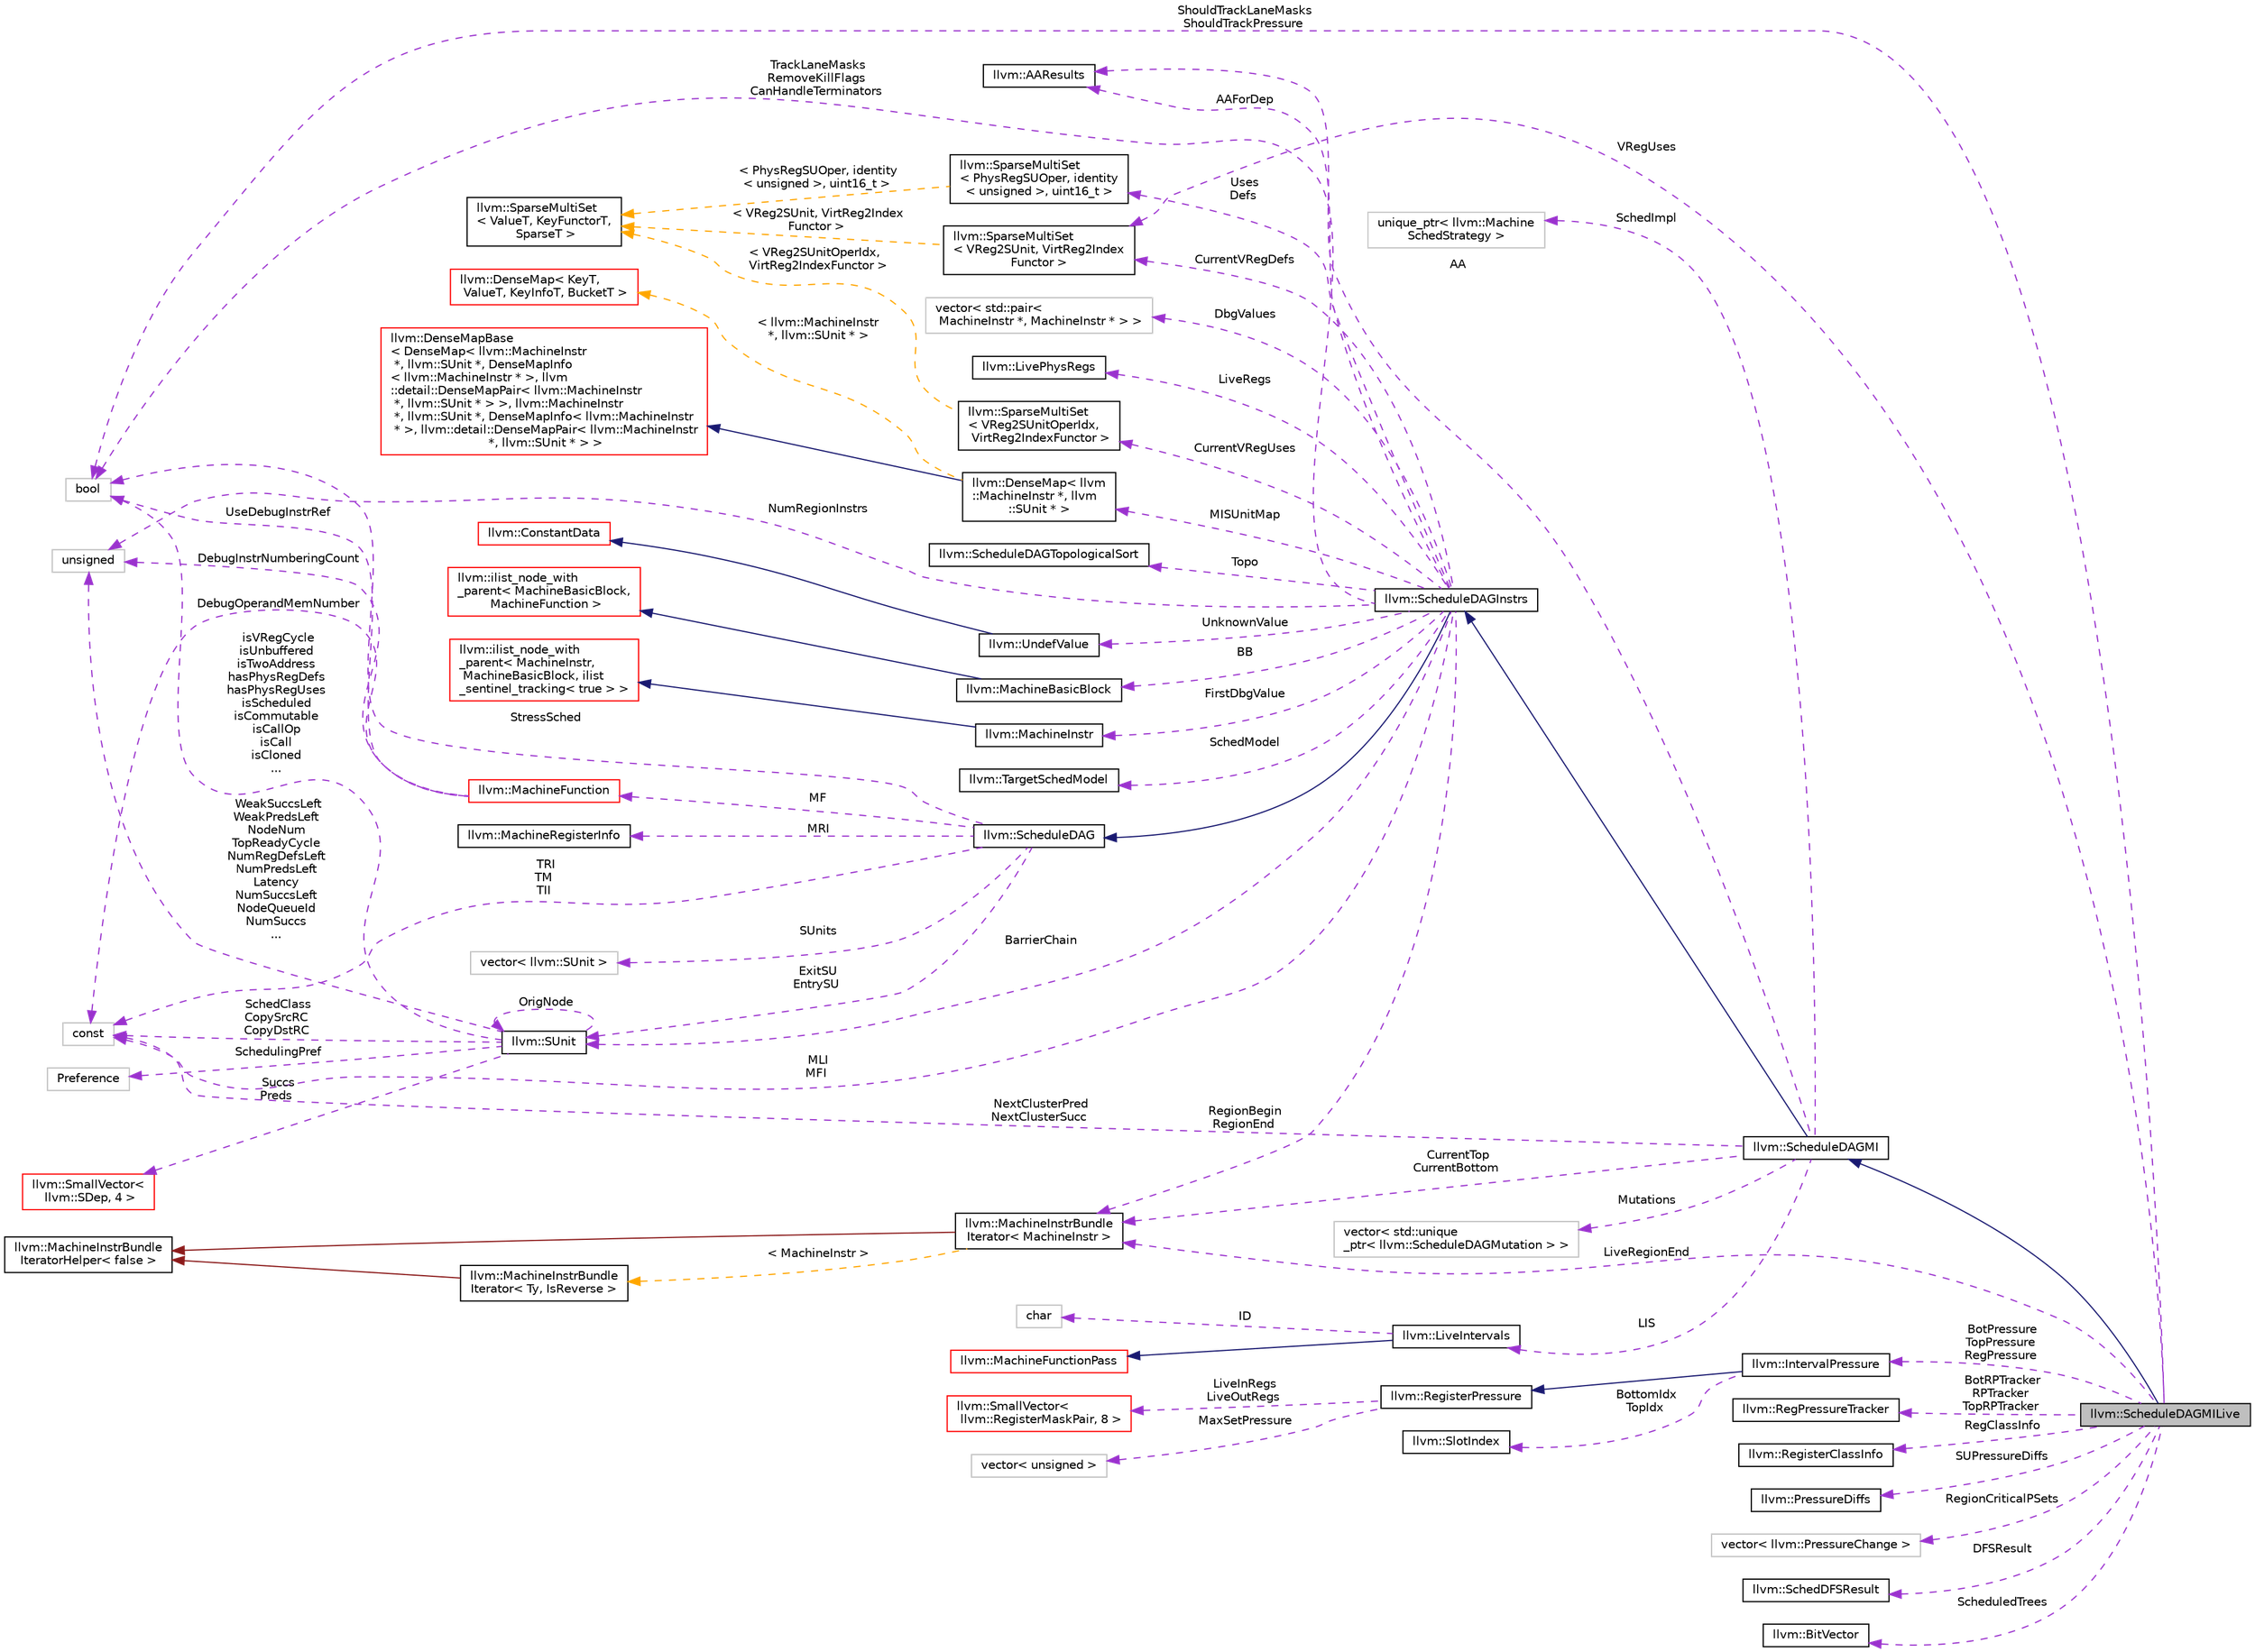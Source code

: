 digraph "llvm::ScheduleDAGMILive"
{
 // LATEX_PDF_SIZE
  bgcolor="transparent";
  edge [fontname="Helvetica",fontsize="10",labelfontname="Helvetica",labelfontsize="10"];
  node [fontname="Helvetica",fontsize="10",shape=record];
  rankdir="LR";
  Node1 [label="llvm::ScheduleDAGMILive",height=0.2,width=0.4,color="black", fillcolor="grey75", style="filled", fontcolor="black",tooltip="ScheduleDAGMILive is an implementation of ScheduleDAGInstrs that schedules machine instructions while..."];
  Node2 -> Node1 [dir="back",color="midnightblue",fontsize="10",style="solid",fontname="Helvetica"];
  Node2 [label="llvm::ScheduleDAGMI",height=0.2,width=0.4,color="black",URL="$classllvm_1_1ScheduleDAGMI.html",tooltip="ScheduleDAGMI is an implementation of ScheduleDAGInstrs that simply schedules machine instructions ac..."];
  Node3 -> Node2 [dir="back",color="midnightblue",fontsize="10",style="solid",fontname="Helvetica"];
  Node3 [label="llvm::ScheduleDAGInstrs",height=0.2,width=0.4,color="black",URL="$classllvm_1_1ScheduleDAGInstrs.html",tooltip="A ScheduleDAG for scheduling lists of MachineInstr."];
  Node4 -> Node3 [dir="back",color="midnightblue",fontsize="10",style="solid",fontname="Helvetica"];
  Node4 [label="llvm::ScheduleDAG",height=0.2,width=0.4,color="black",URL="$classllvm_1_1ScheduleDAG.html",tooltip=" "];
  Node5 -> Node4 [dir="back",color="darkorchid3",fontsize="10",style="dashed",label=" MF" ,fontname="Helvetica"];
  Node5 [label="llvm::MachineFunction",height=0.2,width=0.4,color="red",URL="$classllvm_1_1MachineFunction.html",tooltip=" "];
  Node20 -> Node5 [dir="back",color="darkorchid3",fontsize="10",style="dashed",label=" UseDebugInstrRef" ,fontname="Helvetica"];
  Node20 [label="bool",height=0.2,width=0.4,color="grey75",tooltip=" "];
  Node21 -> Node5 [dir="back",color="darkorchid3",fontsize="10",style="dashed",label=" DebugOperandMemNumber" ,fontname="Helvetica"];
  Node21 [label="const",height=0.2,width=0.4,color="grey75",tooltip=" "];
  Node22 -> Node5 [dir="back",color="darkorchid3",fontsize="10",style="dashed",label=" DebugInstrNumberingCount" ,fontname="Helvetica"];
  Node22 [label="unsigned",height=0.2,width=0.4,color="grey75",tooltip=" "];
  Node26 -> Node4 [dir="back",color="darkorchid3",fontsize="10",style="dashed",label=" ExitSU\nEntrySU" ,fontname="Helvetica"];
  Node26 [label="llvm::SUnit",height=0.2,width=0.4,color="black",URL="$classllvm_1_1SUnit.html",tooltip="Scheduling unit. This is a node in the scheduling DAG."];
  Node27 -> Node26 [dir="back",color="darkorchid3",fontsize="10",style="dashed",label=" Succs\nPreds" ,fontname="Helvetica"];
  Node27 [label="llvm::SmallVector\<\l llvm::SDep, 4 \>",height=0.2,width=0.4,color="red",URL="$classllvm_1_1SmallVector.html",tooltip=" "];
  Node26 -> Node26 [dir="back",color="darkorchid3",fontsize="10",style="dashed",label=" OrigNode" ,fontname="Helvetica"];
  Node20 -> Node26 [dir="back",color="darkorchid3",fontsize="10",style="dashed",label=" isVRegCycle\nisUnbuffered\nisTwoAddress\nhasPhysRegDefs\nhasPhysRegUses\nisScheduled\nisCommutable\nisCallOp\nisCall\nisCloned\n..." ,fontname="Helvetica"];
  Node30 -> Node26 [dir="back",color="darkorchid3",fontsize="10",style="dashed",label=" SchedulingPref" ,fontname="Helvetica"];
  Node30 [label="Preference",height=0.2,width=0.4,color="grey75",tooltip=" "];
  Node22 -> Node26 [dir="back",color="darkorchid3",fontsize="10",style="dashed",label=" WeakSuccsLeft\nWeakPredsLeft\nNodeNum\nTopReadyCycle\nNumRegDefsLeft\nNumPredsLeft\nLatency\nNumSuccsLeft\nNodeQueueId\nNumSuccs\n..." ,fontname="Helvetica"];
  Node21 -> Node26 [dir="back",color="darkorchid3",fontsize="10",style="dashed",label=" SchedClass\nCopySrcRC\nCopyDstRC" ,fontname="Helvetica"];
  Node31 -> Node4 [dir="back",color="darkorchid3",fontsize="10",style="dashed",label=" SUnits" ,fontname="Helvetica"];
  Node31 [label="vector\< llvm::SUnit \>",height=0.2,width=0.4,color="grey75",tooltip=" "];
  Node20 -> Node4 [dir="back",color="darkorchid3",fontsize="10",style="dashed",label=" StressSched" ,fontname="Helvetica"];
  Node32 -> Node4 [dir="back",color="darkorchid3",fontsize="10",style="dashed",label=" MRI" ,fontname="Helvetica"];
  Node32 [label="llvm::MachineRegisterInfo",height=0.2,width=0.4,color="black",URL="$classllvm_1_1MachineRegisterInfo.html",tooltip="MachineRegisterInfo - Keep track of information for virtual and physical registers,..."];
  Node21 -> Node4 [dir="back",color="darkorchid3",fontsize="10",style="dashed",label=" TRI\nTM\nTII" ,fontname="Helvetica"];
  Node33 -> Node3 [dir="back",color="darkorchid3",fontsize="10",style="dashed",label=" MISUnitMap" ,fontname="Helvetica"];
  Node33 [label="llvm::DenseMap\< llvm\l::MachineInstr *, llvm\l::SUnit * \>",height=0.2,width=0.4,color="black",URL="$classllvm_1_1DenseMap.html",tooltip=" "];
  Node34 -> Node33 [dir="back",color="midnightblue",fontsize="10",style="solid",fontname="Helvetica"];
  Node34 [label="llvm::DenseMapBase\l\< DenseMap\< llvm::MachineInstr\l *, llvm::SUnit *, DenseMapInfo\l\< llvm::MachineInstr * \>, llvm\l::detail::DenseMapPair\< llvm::MachineInstr\l *, llvm::SUnit * \> \>, llvm::MachineInstr\l *, llvm::SUnit *, DenseMapInfo\< llvm::MachineInstr\l * \>, llvm::detail::DenseMapPair\< llvm::MachineInstr\l *, llvm::SUnit * \> \>",height=0.2,width=0.4,color="red",URL="$classllvm_1_1DenseMapBase.html",tooltip=" "];
  Node18 -> Node33 [dir="back",color="orange",fontsize="10",style="dashed",label=" \< llvm::MachineInstr\l *, llvm::SUnit * \>" ,fontname="Helvetica"];
  Node18 [label="llvm::DenseMap\< KeyT,\l ValueT, KeyInfoT, BucketT \>",height=0.2,width=0.4,color="red",URL="$classllvm_1_1DenseMap.html",tooltip=" "];
  Node35 -> Node3 [dir="back",color="darkorchid3",fontsize="10",style="dashed",label=" RegionBegin\nRegionEnd" ,fontname="Helvetica"];
  Node35 [label="llvm::MachineInstrBundle\lIterator\< MachineInstr \>",height=0.2,width=0.4,color="black",URL="$classllvm_1_1MachineInstrBundleIterator.html",tooltip=" "];
  Node36 -> Node35 [dir="back",color="firebrick4",fontsize="10",style="solid",fontname="Helvetica"];
  Node36 [label="llvm::MachineInstrBundle\lIteratorHelper\< false \>",height=0.2,width=0.4,color="black",URL="$structllvm_1_1MachineInstrBundleIteratorHelper_3_01false_01_4.html",tooltip=" "];
  Node37 -> Node35 [dir="back",color="orange",fontsize="10",style="dashed",label=" \< MachineInstr \>" ,fontname="Helvetica"];
  Node37 [label="llvm::MachineInstrBundle\lIterator\< Ty, IsReverse \>",height=0.2,width=0.4,color="black",URL="$classllvm_1_1MachineInstrBundleIterator.html",tooltip="MachineBasicBlock iterator that automatically skips over MIs that are inside bundles (i...."];
  Node36 -> Node37 [dir="back",color="firebrick4",fontsize="10",style="solid",fontname="Helvetica"];
  Node38 -> Node3 [dir="back",color="darkorchid3",fontsize="10",style="dashed",label=" DbgValues" ,fontname="Helvetica"];
  Node38 [label="vector\< std::pair\<\l MachineInstr *, MachineInstr * \> \>",height=0.2,width=0.4,color="grey75",tooltip=" "];
  Node26 -> Node3 [dir="back",color="darkorchid3",fontsize="10",style="dashed",label=" BarrierChain" ,fontname="Helvetica"];
  Node39 -> Node3 [dir="back",color="darkorchid3",fontsize="10",style="dashed",label=" LiveRegs" ,fontname="Helvetica"];
  Node39 [label="llvm::LivePhysRegs",height=0.2,width=0.4,color="black",URL="$classllvm_1_1LivePhysRegs.html",tooltip="A set of physical registers with utility functions to track liveness when walking backward/forward th..."];
  Node40 -> Node3 [dir="back",color="darkorchid3",fontsize="10",style="dashed",label=" UnknownValue" ,fontname="Helvetica"];
  Node40 [label="llvm::UndefValue",height=0.2,width=0.4,color="black",URL="$classllvm_1_1UndefValue.html",tooltip="'undef' values are things that do not have specified contents."];
  Node41 -> Node40 [dir="back",color="midnightblue",fontsize="10",style="solid",fontname="Helvetica"];
  Node41 [label="llvm::ConstantData",height=0.2,width=0.4,color="red",URL="$classllvm_1_1ConstantData.html",tooltip="Base class for constants with no operands."];
  Node46 -> Node3 [dir="back",color="darkorchid3",fontsize="10",style="dashed",label=" AAForDep" ,fontname="Helvetica"];
  Node46 [label="llvm::AAResults",height=0.2,width=0.4,color="black",URL="$classllvm_1_1AAResults.html",tooltip=" "];
  Node20 -> Node3 [dir="back",color="darkorchid3",fontsize="10",style="dashed",label=" TrackLaneMasks\nRemoveKillFlags\nCanHandleTerminators" ,fontname="Helvetica"];
  Node47 -> Node3 [dir="back",color="darkorchid3",fontsize="10",style="dashed",label=" Topo" ,fontname="Helvetica"];
  Node47 [label="llvm::ScheduleDAGTopologicalSort",height=0.2,width=0.4,color="black",URL="$classllvm_1_1ScheduleDAGTopologicalSort.html",tooltip="This class can compute a topological ordering for SUnits and provides methods for dynamically updatin..."];
  Node48 -> Node3 [dir="back",color="darkorchid3",fontsize="10",style="dashed",label=" Uses\nDefs" ,fontname="Helvetica"];
  Node48 [label="llvm::SparseMultiSet\l\< PhysRegSUOper, identity\l\< unsigned \>, uint16_t \>",height=0.2,width=0.4,color="black",URL="$classllvm_1_1SparseMultiSet.html",tooltip=" "];
  Node49 -> Node48 [dir="back",color="orange",fontsize="10",style="dashed",label=" \< PhysRegSUOper, identity\l\< unsigned \>, uint16_t \>" ,fontname="Helvetica"];
  Node49 [label="llvm::SparseMultiSet\l\< ValueT, KeyFunctorT,\l SparseT \>",height=0.2,width=0.4,color="black",URL="$classllvm_1_1SparseMultiSet.html",tooltip="Fast multiset implementation for objects that can be identified by small unsigned keys."];
  Node50 -> Node3 [dir="back",color="darkorchid3",fontsize="10",style="dashed",label=" BB" ,fontname="Helvetica"];
  Node50 [label="llvm::MachineBasicBlock",height=0.2,width=0.4,color="black",URL="$classllvm_1_1MachineBasicBlock.html",tooltip=" "];
  Node51 -> Node50 [dir="back",color="midnightblue",fontsize="10",style="solid",fontname="Helvetica"];
  Node51 [label="llvm::ilist_node_with\l_parent\< MachineBasicBlock,\l MachineFunction \>",height=0.2,width=0.4,color="red",URL="$classllvm_1_1ilist__node__with__parent.html",tooltip=" "];
  Node64 -> Node3 [dir="back",color="darkorchid3",fontsize="10",style="dashed",label=" FirstDbgValue" ,fontname="Helvetica"];
  Node64 [label="llvm::MachineInstr",height=0.2,width=0.4,color="black",URL="$classllvm_1_1MachineInstr.html",tooltip="Representation of each machine instruction."];
  Node65 -> Node64 [dir="back",color="midnightblue",fontsize="10",style="solid",fontname="Helvetica"];
  Node65 [label="llvm::ilist_node_with\l_parent\< MachineInstr,\l MachineBasicBlock, ilist\l_sentinel_tracking\< true \> \>",height=0.2,width=0.4,color="red",URL="$classllvm_1_1ilist__node__with__parent.html",tooltip=" "];
  Node69 -> Node3 [dir="back",color="darkorchid3",fontsize="10",style="dashed",label=" CurrentVRegDefs" ,fontname="Helvetica"];
  Node69 [label="llvm::SparseMultiSet\l\< VReg2SUnit, VirtReg2Index\lFunctor \>",height=0.2,width=0.4,color="black",URL="$classllvm_1_1SparseMultiSet.html",tooltip=" "];
  Node49 -> Node69 [dir="back",color="orange",fontsize="10",style="dashed",label=" \< VReg2SUnit, VirtReg2Index\lFunctor \>" ,fontname="Helvetica"];
  Node22 -> Node3 [dir="back",color="darkorchid3",fontsize="10",style="dashed",label=" NumRegionInstrs" ,fontname="Helvetica"];
  Node70 -> Node3 [dir="back",color="darkorchid3",fontsize="10",style="dashed",label=" SchedModel" ,fontname="Helvetica"];
  Node70 [label="llvm::TargetSchedModel",height=0.2,width=0.4,color="black",URL="$classllvm_1_1TargetSchedModel.html",tooltip="Provide an instruction scheduling machine model to CodeGen passes."];
  Node21 -> Node3 [dir="back",color="darkorchid3",fontsize="10",style="dashed",label=" MLI\nMFI" ,fontname="Helvetica"];
  Node71 -> Node3 [dir="back",color="darkorchid3",fontsize="10",style="dashed",label=" CurrentVRegUses" ,fontname="Helvetica"];
  Node71 [label="llvm::SparseMultiSet\l\< VReg2SUnitOperIdx,\l VirtReg2IndexFunctor \>",height=0.2,width=0.4,color="black",URL="$classllvm_1_1SparseMultiSet.html",tooltip=" "];
  Node49 -> Node71 [dir="back",color="orange",fontsize="10",style="dashed",label=" \< VReg2SUnitOperIdx,\l VirtReg2IndexFunctor \>" ,fontname="Helvetica"];
  Node35 -> Node2 [dir="back",color="darkorchid3",fontsize="10",style="dashed",label=" CurrentTop\nCurrentBottom" ,fontname="Helvetica"];
  Node46 -> Node2 [dir="back",color="darkorchid3",fontsize="10",style="dashed",label=" AA" ,fontname="Helvetica"];
  Node72 -> Node2 [dir="back",color="darkorchid3",fontsize="10",style="dashed",label=" Mutations" ,fontname="Helvetica"];
  Node72 [label="vector\< std::unique\l_ptr\< llvm::ScheduleDAGMutation \> \>",height=0.2,width=0.4,color="grey75",tooltip=" "];
  Node73 -> Node2 [dir="back",color="darkorchid3",fontsize="10",style="dashed",label=" LIS" ,fontname="Helvetica"];
  Node73 [label="llvm::LiveIntervals",height=0.2,width=0.4,color="black",URL="$classllvm_1_1LiveIntervals.html",tooltip=" "];
  Node74 -> Node73 [dir="back",color="midnightblue",fontsize="10",style="solid",fontname="Helvetica"];
  Node74 [label="llvm::MachineFunctionPass",height=0.2,width=0.4,color="red",URL="$classllvm_1_1MachineFunctionPass.html",tooltip="MachineFunctionPass - This class adapts the FunctionPass interface to allow convenient creation of pa..."];
  Node10 -> Node73 [dir="back",color="darkorchid3",fontsize="10",style="dashed",label=" ID" ,fontname="Helvetica"];
  Node10 [label="char",height=0.2,width=0.4,color="grey75",tooltip=" "];
  Node21 -> Node2 [dir="back",color="darkorchid3",fontsize="10",style="dashed",label=" NextClusterPred\nNextClusterSucc" ,fontname="Helvetica"];
  Node77 -> Node2 [dir="back",color="darkorchid3",fontsize="10",style="dashed",label=" SchedImpl" ,fontname="Helvetica"];
  Node77 [label="unique_ptr\< llvm::Machine\lSchedStrategy \>",height=0.2,width=0.4,color="grey75",tooltip=" "];
  Node78 -> Node1 [dir="back",color="darkorchid3",fontsize="10",style="dashed",label=" BotPressure\nTopPressure\nRegPressure" ,fontname="Helvetica"];
  Node78 [label="llvm::IntervalPressure",height=0.2,width=0.4,color="black",URL="$structllvm_1_1IntervalPressure.html",tooltip="RegisterPressure computed within a region of instructions delimited by TopIdx and BottomIdx."];
  Node79 -> Node78 [dir="back",color="midnightblue",fontsize="10",style="solid",fontname="Helvetica"];
  Node79 [label="llvm::RegisterPressure",height=0.2,width=0.4,color="black",URL="$structllvm_1_1RegisterPressure.html",tooltip="Base class for register pressure results."];
  Node80 -> Node79 [dir="back",color="darkorchid3",fontsize="10",style="dashed",label=" LiveInRegs\nLiveOutRegs" ,fontname="Helvetica"];
  Node80 [label="llvm::SmallVector\<\l llvm::RegisterMaskPair, 8 \>",height=0.2,width=0.4,color="red",URL="$classllvm_1_1SmallVector.html",tooltip=" "];
  Node83 -> Node79 [dir="back",color="darkorchid3",fontsize="10",style="dashed",label=" MaxSetPressure" ,fontname="Helvetica"];
  Node83 [label="vector\< unsigned \>",height=0.2,width=0.4,color="grey75",tooltip=" "];
  Node84 -> Node78 [dir="back",color="darkorchid3",fontsize="10",style="dashed",label=" BottomIdx\nTopIdx" ,fontname="Helvetica"];
  Node84 [label="llvm::SlotIndex",height=0.2,width=0.4,color="black",URL="$classllvm_1_1SlotIndex.html",tooltip="SlotIndex - An opaque wrapper around machine indexes."];
  Node85 -> Node1 [dir="back",color="darkorchid3",fontsize="10",style="dashed",label=" BotRPTracker\nRPTracker\nTopRPTracker" ,fontname="Helvetica"];
  Node85 [label="llvm::RegPressureTracker",height=0.2,width=0.4,color="black",URL="$classllvm_1_1RegPressureTracker.html",tooltip="Track the current register pressure at some position in the instruction stream, and remember the high..."];
  Node35 -> Node1 [dir="back",color="darkorchid3",fontsize="10",style="dashed",label=" LiveRegionEnd" ,fontname="Helvetica"];
  Node86 -> Node1 [dir="back",color="darkorchid3",fontsize="10",style="dashed",label=" RegClassInfo" ,fontname="Helvetica"];
  Node86 [label="llvm::RegisterClassInfo",height=0.2,width=0.4,color="black",URL="$classllvm_1_1RegisterClassInfo.html",tooltip=" "];
  Node87 -> Node1 [dir="back",color="darkorchid3",fontsize="10",style="dashed",label=" SUPressureDiffs" ,fontname="Helvetica"];
  Node87 [label="llvm::PressureDiffs",height=0.2,width=0.4,color="black",URL="$classllvm_1_1PressureDiffs.html",tooltip="Array of PressureDiffs."];
  Node20 -> Node1 [dir="back",color="darkorchid3",fontsize="10",style="dashed",label=" ShouldTrackLaneMasks\nShouldTrackPressure" ,fontname="Helvetica"];
  Node88 -> Node1 [dir="back",color="darkorchid3",fontsize="10",style="dashed",label=" RegionCriticalPSets" ,fontname="Helvetica"];
  Node88 [label="vector\< llvm::PressureChange \>",height=0.2,width=0.4,color="grey75",tooltip=" "];
  Node69 -> Node1 [dir="back",color="darkorchid3",fontsize="10",style="dashed",label=" VRegUses" ,fontname="Helvetica"];
  Node89 -> Node1 [dir="back",color="darkorchid3",fontsize="10",style="dashed",label=" DFSResult" ,fontname="Helvetica"];
  Node89 [label="llvm::SchedDFSResult",height=0.2,width=0.4,color="black",URL="$classllvm_1_1SchedDFSResult.html",tooltip="Compute the values of each DAG node for various metrics during DFS."];
  Node90 -> Node1 [dir="back",color="darkorchid3",fontsize="10",style="dashed",label=" ScheduledTrees" ,fontname="Helvetica"];
  Node90 [label="llvm::BitVector",height=0.2,width=0.4,color="black",URL="$classllvm_1_1BitVector.html",tooltip=" "];
}

